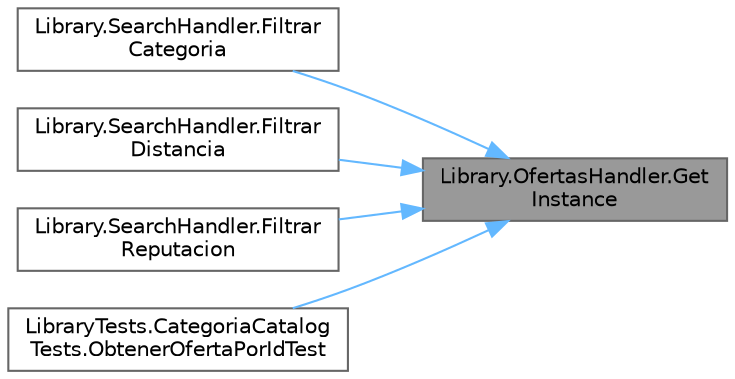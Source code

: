 digraph "Library.OfertasHandler.GetInstance"
{
 // INTERACTIVE_SVG=YES
 // LATEX_PDF_SIZE
  bgcolor="transparent";
  edge [fontname=Helvetica,fontsize=10,labelfontname=Helvetica,labelfontsize=10];
  node [fontname=Helvetica,fontsize=10,shape=box,height=0.2,width=0.4];
  rankdir="RL";
  Node1 [label="Library.OfertasHandler.Get\lInstance",height=0.2,width=0.4,color="gray40", fillcolor="grey60", style="filled", fontcolor="black",tooltip="Método para obtener la instancia de la clase."];
  Node1 -> Node2 [dir="back",color="steelblue1",style="solid"];
  Node2 [label="Library.SearchHandler.Filtrar\lCategoria",height=0.2,width=0.4,color="grey40", fillcolor="white", style="filled",URL="$classLibrary_1_1SearchHandler.html#af8cc0f6c663bafdaf0ecb6b74ee39c4b",tooltip="Método para filtrar las OfertaDeServicio por Categoria"];
  Node1 -> Node3 [dir="back",color="steelblue1",style="solid"];
  Node3 [label="Library.SearchHandler.Filtrar\lDistancia",height=0.2,width=0.4,color="grey40", fillcolor="white", style="filled",URL="$classLibrary_1_1SearchHandler.html#ae23bf754caa5377f5ee254a2b6036566",tooltip="Método para filtrar las OfertaDeServicio por distancia"];
  Node1 -> Node4 [dir="back",color="steelblue1",style="solid"];
  Node4 [label="Library.SearchHandler.Filtrar\lReputacion",height=0.2,width=0.4,color="grey40", fillcolor="white", style="filled",URL="$classLibrary_1_1SearchHandler.html#ad0758e235efcc09dfec4bb2b3b8ff0ab",tooltip="Método para filtrar las OfertaDeServicio por reputación"];
  Node1 -> Node5 [dir="back",color="steelblue1",style="solid"];
  Node5 [label="LibraryTests.CategoriaCatalog\lTests.ObtenerOfertaPorIdTest",height=0.2,width=0.4,color="grey40", fillcolor="white", style="filled",URL="$classLibraryTests_1_1CategoriaCatalogTests.html#acfdf86cb096080762e6b57f7a7dc37bb",tooltip="Test para cuando se quiere obtener una oferta por su valor de id"];
}
